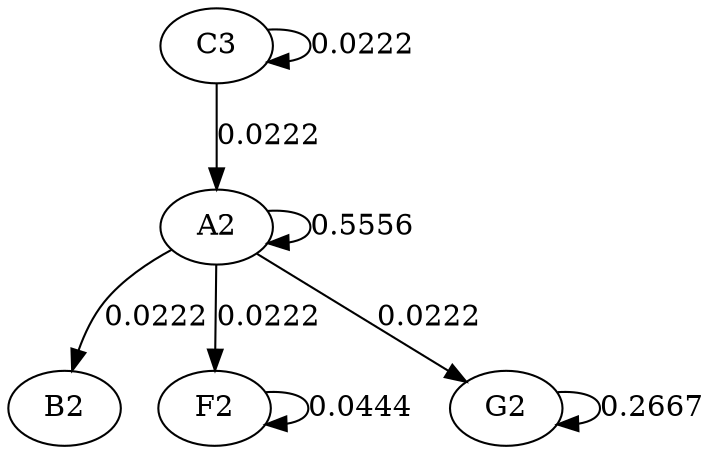 strict graph {
	graph [bb="0,0,310.5,216"];
	node [label="\N"];
	edge [arrowtype=normal,
		dir=forward
	];
	A2	 [height="0.5",
		pos="99,108",
		width="0.75"];
	A2 -- A2	 [label="0.5556",
		lp="163.25,108",
		pos="e,123.53,99.879 123.53,116.12 134.51,116.89 144,114.19 144,108 144,103.84 139.72,101.26 133.57,100.24"];
	B2	 [height="0.5",
		pos="27,18",
		width="0.75"];
	A2 -- B2	 [label="0.0222",
		lp="76.25,63",
		pos="e,34.324,35.767 80.718,94.366 72.668,88.226 63.477,80.37 56.5,72 49.694,63.835 43.669,53.87 38.867,44.792"];
	F2	 [height="0.5",
		pos="99,18",
		width="0.75"];
	A2 -- F2	 [label="0.0222",
		lp="118.25,63",
		pos="e,99,36.05 99,89.614 99,77.24 99,60.369 99,46.22"];
	G2	 [height="0.5",
		pos="227,18",
		width="0.75"];
	A2 -- G2	 [label="0.0222",
		lp="194.25,63",
		pos="e,208.61,31.643 117.07,94.578 138.77,79.66 175.35,54.507 200.31,37.349"];
	F2 -- F2	 [label="0.0444",
		lp="163.25,18",
		pos="e,123.53,9.8789 123.53,26.121 134.51,26.895 144,24.188 144,18 144,13.843 139.72,11.257 133.57,10.242"];
	G2 -- G2	 [label="0.2667",
		lp="291.25,18",
		pos="e,251.53,9.8789 251.53,26.121 262.51,26.895 272,24.188 272,18 272,13.843 267.72,11.257 261.57,10.242"];
	C3	 [height="0.5",
		pos="99,198",
		width="0.75"];
	C3 -- A2	 [label="0.0222",
		lp="118.25,153",
		pos="e,99,126.05 99,179.61 99,167.24 99,150.37 99,136.22"];
	C3 -- C3	 [label="0.0222",
		lp="163.25,198",
		pos="e,123.53,189.88 123.53,206.12 134.51,206.89 144,204.19 144,198 144,193.84 139.72,191.26 133.57,190.24"];
}
